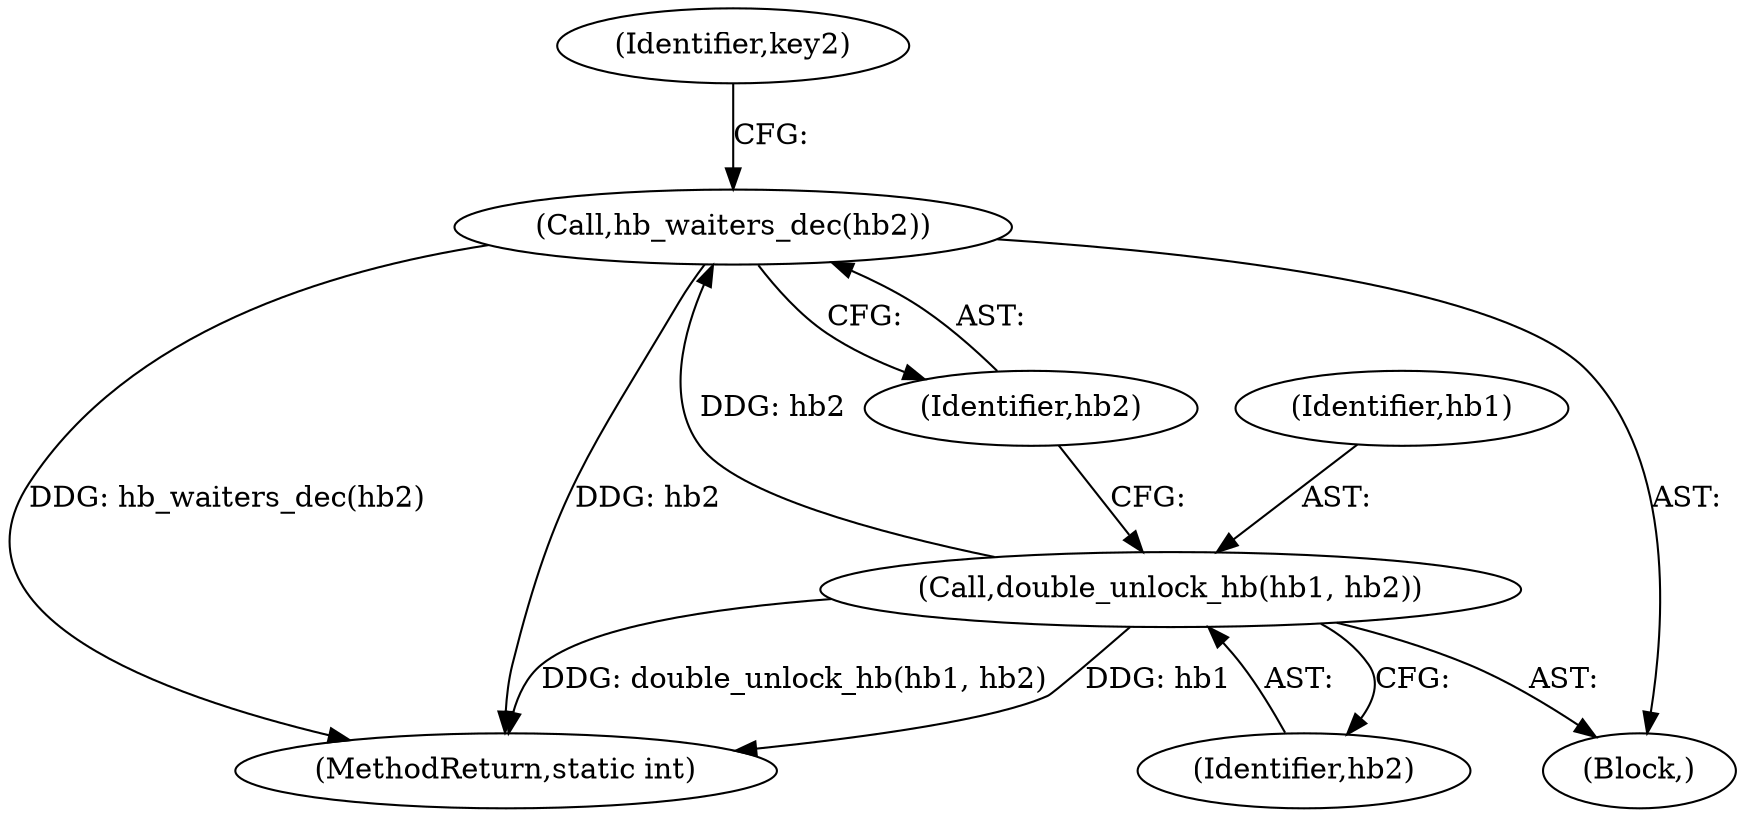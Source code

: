 digraph "0_linux_e9c243a5a6de0be8e584c604d353412584b592f8@pointer" {
"1000376" [label="(Call,hb_waiters_dec(hb2))"];
"1000373" [label="(Call,double_unlock_hb(hb1, hb2))"];
"1000552" [label="(MethodReturn,static int)"];
"1000377" [label="(Identifier,hb2)"];
"1000375" [label="(Identifier,hb2)"];
"1000373" [label="(Call,double_unlock_hb(hb1, hb2))"];
"1000374" [label="(Identifier,hb1)"];
"1000380" [label="(Identifier,key2)"];
"1000376" [label="(Call,hb_waiters_dec(hb2))"];
"1000348" [label="(Block,)"];
"1000376" -> "1000348"  [label="AST: "];
"1000376" -> "1000377"  [label="CFG: "];
"1000377" -> "1000376"  [label="AST: "];
"1000380" -> "1000376"  [label="CFG: "];
"1000376" -> "1000552"  [label="DDG: hb_waiters_dec(hb2)"];
"1000376" -> "1000552"  [label="DDG: hb2"];
"1000373" -> "1000376"  [label="DDG: hb2"];
"1000373" -> "1000348"  [label="AST: "];
"1000373" -> "1000375"  [label="CFG: "];
"1000374" -> "1000373"  [label="AST: "];
"1000375" -> "1000373"  [label="AST: "];
"1000377" -> "1000373"  [label="CFG: "];
"1000373" -> "1000552"  [label="DDG: double_unlock_hb(hb1, hb2)"];
"1000373" -> "1000552"  [label="DDG: hb1"];
}
